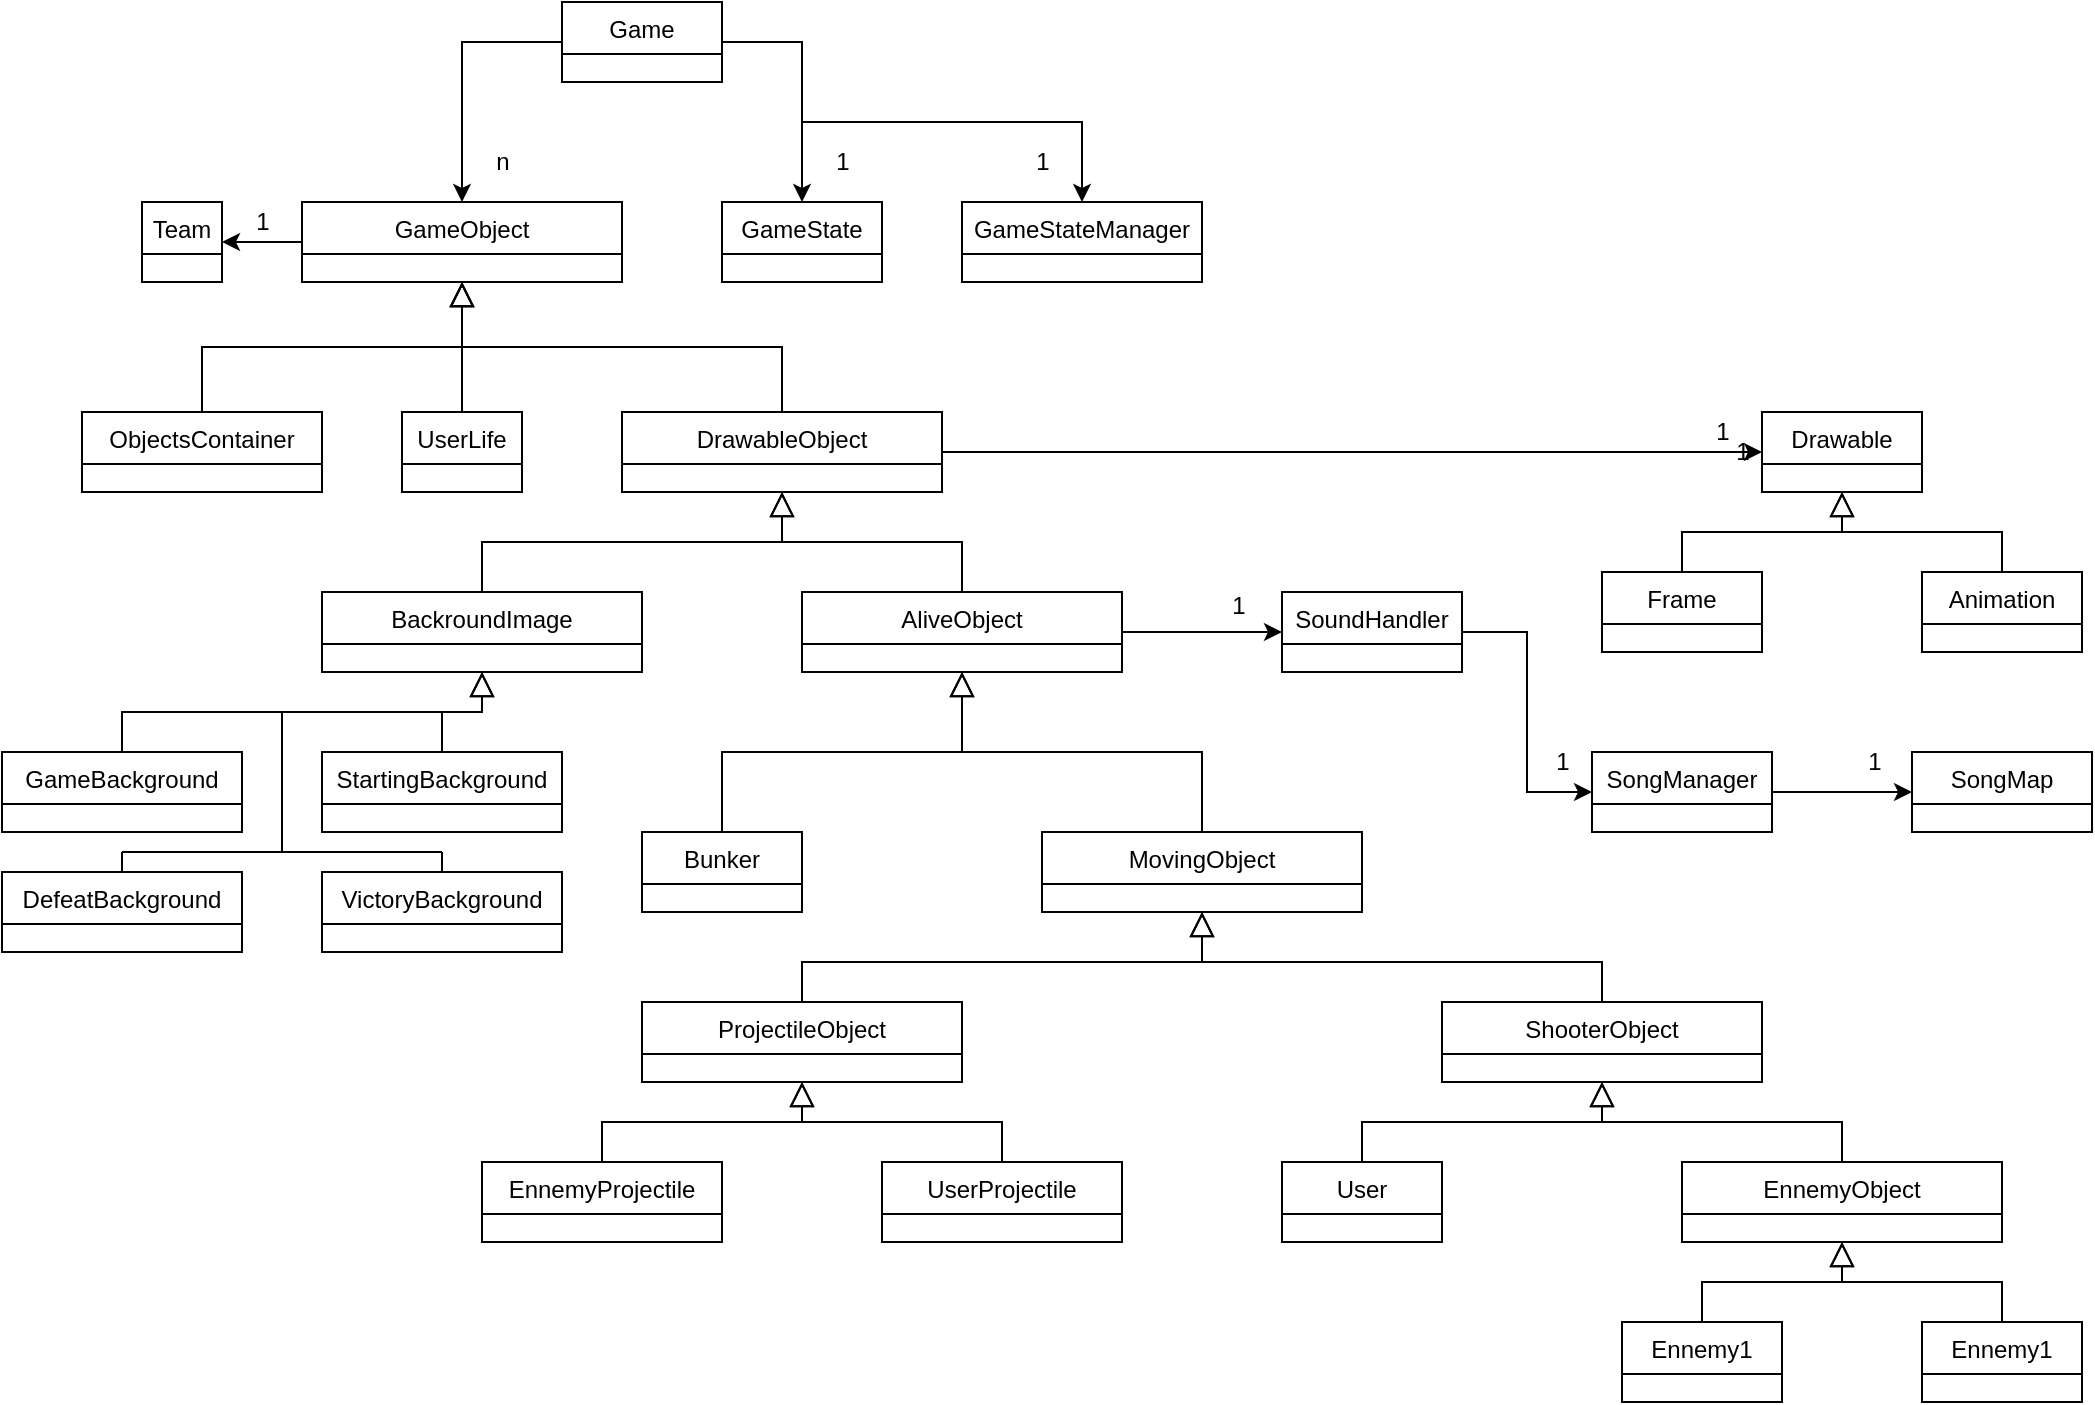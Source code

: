 <mxfile version="13.9.2" type="device"><diagram id="C5RBs43oDa-KdzZeNtuy" name="Page-1"><mxGraphModel dx="1747" dy="1731" grid="1" gridSize="10" guides="1" tooltips="1" connect="1" arrows="1" fold="1" page="1" pageScale="1" pageWidth="827" pageHeight="1169" math="0" shadow="0"><root><mxCell id="WIyWlLk6GJQsqaUBKTNV-0"/><mxCell id="WIyWlLk6GJQsqaUBKTNV-1" parent="WIyWlLk6GJQsqaUBKTNV-0"/><mxCell id="Ii4JJiSj4D_8ezxZ2XOl-52" style="edgeStyle=orthogonalEdgeStyle;rounded=0;orthogonalLoop=1;jettySize=auto;html=1;exitX=0;exitY=0.5;exitDx=0;exitDy=0;entryX=1;entryY=0.5;entryDx=0;entryDy=0;" edge="1" parent="WIyWlLk6GJQsqaUBKTNV-1" source="zkfFHV4jXpPFQw0GAbJ--0" target="Ii4JJiSj4D_8ezxZ2XOl-48"><mxGeometry relative="1" as="geometry"/></mxCell><mxCell id="zkfFHV4jXpPFQw0GAbJ--0" value="GameObject" style="swimlane;fontStyle=0;align=center;verticalAlign=top;childLayout=stackLayout;horizontal=1;startSize=26;horizontalStack=0;resizeParent=1;resizeLast=0;collapsible=1;marginBottom=0;rounded=0;shadow=0;strokeWidth=1;" parent="WIyWlLk6GJQsqaUBKTNV-1" vertex="1"><mxGeometry x="-170" y="40" width="160" height="40" as="geometry"><mxRectangle x="230" y="140" width="160" height="26" as="alternateBounds"/></mxGeometry></mxCell><mxCell id="Ii4JJiSj4D_8ezxZ2XOl-65" style="edgeStyle=orthogonalEdgeStyle;rounded=0;orthogonalLoop=1;jettySize=auto;html=1;exitX=1;exitY=0.5;exitDx=0;exitDy=0;entryX=0;entryY=0.5;entryDx=0;entryDy=0;" edge="1" parent="WIyWlLk6GJQsqaUBKTNV-1" source="zkfFHV4jXpPFQw0GAbJ--6" target="Ii4JJiSj4D_8ezxZ2XOl-64"><mxGeometry relative="1" as="geometry"/></mxCell><mxCell id="zkfFHV4jXpPFQw0GAbJ--6" value="DrawableObject" style="swimlane;fontStyle=0;align=center;verticalAlign=top;childLayout=stackLayout;horizontal=1;startSize=26;horizontalStack=0;resizeParent=1;resizeLast=0;collapsible=1;marginBottom=0;rounded=0;shadow=0;strokeWidth=1;" parent="WIyWlLk6GJQsqaUBKTNV-1" vertex="1"><mxGeometry x="-10" y="145" width="160" height="40" as="geometry"><mxRectangle x="130" y="380" width="160" height="26" as="alternateBounds"/></mxGeometry></mxCell><mxCell id="zkfFHV4jXpPFQw0GAbJ--12" value="" style="endArrow=block;endSize=10;endFill=0;shadow=0;strokeWidth=1;rounded=0;edgeStyle=elbowEdgeStyle;elbow=vertical;" parent="WIyWlLk6GJQsqaUBKTNV-1" source="zkfFHV4jXpPFQw0GAbJ--6" target="zkfFHV4jXpPFQw0GAbJ--0" edge="1"><mxGeometry width="160" relative="1" as="geometry"><mxPoint x="-10" y="203" as="sourcePoint"/><mxPoint x="-10" y="203" as="targetPoint"/></mxGeometry></mxCell><mxCell id="Ii4JJiSj4D_8ezxZ2XOl-75" style="edgeStyle=orthogonalEdgeStyle;rounded=0;orthogonalLoop=1;jettySize=auto;html=1;exitX=1;exitY=0.5;exitDx=0;exitDy=0;entryX=0;entryY=0.5;entryDx=0;entryDy=0;" edge="1" parent="WIyWlLk6GJQsqaUBKTNV-1" source="zkfFHV4jXpPFQw0GAbJ--13" target="Ii4JJiSj4D_8ezxZ2XOl-76"><mxGeometry relative="1" as="geometry"><mxPoint x="330" y="255" as="targetPoint"/></mxGeometry></mxCell><mxCell id="zkfFHV4jXpPFQw0GAbJ--13" value="AliveObject" style="swimlane;fontStyle=0;align=center;verticalAlign=top;childLayout=stackLayout;horizontal=1;startSize=26;horizontalStack=0;resizeParent=1;resizeLast=0;collapsible=1;marginBottom=0;rounded=0;shadow=0;strokeWidth=1;" parent="WIyWlLk6GJQsqaUBKTNV-1" vertex="1"><mxGeometry x="80" y="235" width="160" height="40" as="geometry"><mxRectangle x="340" y="380" width="170" height="26" as="alternateBounds"/></mxGeometry></mxCell><mxCell id="zkfFHV4jXpPFQw0GAbJ--17" value="MovingObject" style="swimlane;fontStyle=0;align=center;verticalAlign=top;childLayout=stackLayout;horizontal=1;startSize=26;horizontalStack=0;resizeParent=1;resizeLast=0;collapsible=1;marginBottom=0;rounded=0;shadow=0;strokeWidth=1;" parent="WIyWlLk6GJQsqaUBKTNV-1" vertex="1"><mxGeometry x="200" y="355" width="160" height="40" as="geometry"><mxRectangle x="550" y="140" width="160" height="26" as="alternateBounds"/></mxGeometry></mxCell><mxCell id="Ii4JJiSj4D_8ezxZ2XOl-0" value="" style="endArrow=block;endSize=10;endFill=0;shadow=0;strokeWidth=1;rounded=0;edgeStyle=elbowEdgeStyle;elbow=vertical;exitX=0.5;exitY=0;exitDx=0;exitDy=0;entryX=0.5;entryY=1;entryDx=0;entryDy=0;" edge="1" parent="WIyWlLk6GJQsqaUBKTNV-1" source="zkfFHV4jXpPFQw0GAbJ--13" target="zkfFHV4jXpPFQw0GAbJ--6"><mxGeometry width="160" relative="1" as="geometry"><mxPoint x="290" y="155" as="sourcePoint"/><mxPoint x="280" y="185" as="targetPoint"/></mxGeometry></mxCell><mxCell id="Ii4JJiSj4D_8ezxZ2XOl-1" value="" style="endArrow=block;endSize=10;endFill=0;shadow=0;strokeWidth=1;rounded=0;edgeStyle=elbowEdgeStyle;elbow=vertical;exitX=0.5;exitY=0;exitDx=0;exitDy=0;entryX=0.5;entryY=1;entryDx=0;entryDy=0;" edge="1" parent="WIyWlLk6GJQsqaUBKTNV-1" source="zkfFHV4jXpPFQw0GAbJ--17" target="zkfFHV4jXpPFQw0GAbJ--13"><mxGeometry width="160" relative="1" as="geometry"><mxPoint x="290" y="235" as="sourcePoint"/><mxPoint x="290" y="195" as="targetPoint"/></mxGeometry></mxCell><mxCell id="Ii4JJiSj4D_8ezxZ2XOl-2" value="ShooterObject" style="swimlane;fontStyle=0;align=center;verticalAlign=top;childLayout=stackLayout;horizontal=1;startSize=26;horizontalStack=0;resizeParent=1;resizeLast=0;collapsible=1;marginBottom=0;rounded=0;shadow=0;strokeWidth=1;" vertex="1" parent="WIyWlLk6GJQsqaUBKTNV-1"><mxGeometry x="400" y="440" width="160" height="40" as="geometry"><mxRectangle x="550" y="140" width="160" height="26" as="alternateBounds"/></mxGeometry></mxCell><mxCell id="Ii4JJiSj4D_8ezxZ2XOl-3" value="" style="endArrow=block;endSize=10;endFill=0;shadow=0;strokeWidth=1;rounded=0;edgeStyle=elbowEdgeStyle;elbow=vertical;exitX=0.5;exitY=0;exitDx=0;exitDy=0;entryX=0.5;entryY=1;entryDx=0;entryDy=0;" edge="1" parent="WIyWlLk6GJQsqaUBKTNV-1" source="Ii4JJiSj4D_8ezxZ2XOl-2" target="zkfFHV4jXpPFQw0GAbJ--17"><mxGeometry width="160" relative="1" as="geometry"><mxPoint x="290" y="315" as="sourcePoint"/><mxPoint x="320" y="420" as="targetPoint"/><Array as="points"><mxPoint x="380" y="420"/></Array></mxGeometry></mxCell><mxCell id="Ii4JJiSj4D_8ezxZ2XOl-4" value="EnnemyObject" style="swimlane;fontStyle=0;align=center;verticalAlign=top;childLayout=stackLayout;horizontal=1;startSize=26;horizontalStack=0;resizeParent=1;resizeLast=0;collapsible=1;marginBottom=0;rounded=0;shadow=0;strokeWidth=1;" vertex="1" parent="WIyWlLk6GJQsqaUBKTNV-1"><mxGeometry x="520" y="520" width="160" height="40" as="geometry"><mxRectangle x="550" y="140" width="160" height="26" as="alternateBounds"/></mxGeometry></mxCell><mxCell id="Ii4JJiSj4D_8ezxZ2XOl-5" value="User" style="swimlane;fontStyle=0;align=center;verticalAlign=top;childLayout=stackLayout;horizontal=1;startSize=26;horizontalStack=0;resizeParent=1;resizeLast=0;collapsible=1;marginBottom=0;rounded=0;shadow=0;strokeWidth=1;" vertex="1" parent="WIyWlLk6GJQsqaUBKTNV-1"><mxGeometry x="320" y="520" width="80" height="40" as="geometry"><mxRectangle x="550" y="140" width="160" height="26" as="alternateBounds"/></mxGeometry></mxCell><mxCell id="Ii4JJiSj4D_8ezxZ2XOl-6" value="" style="endArrow=block;endSize=10;endFill=0;shadow=0;strokeWidth=1;rounded=0;edgeStyle=elbowEdgeStyle;elbow=vertical;exitX=0.5;exitY=0;exitDx=0;exitDy=0;entryX=0.5;entryY=1;entryDx=0;entryDy=0;" edge="1" parent="WIyWlLk6GJQsqaUBKTNV-1" source="Ii4JJiSj4D_8ezxZ2XOl-5" target="Ii4JJiSj4D_8ezxZ2XOl-2"><mxGeometry width="160" relative="1" as="geometry"><mxPoint x="490" y="450" as="sourcePoint"/><mxPoint x="490" y="410" as="targetPoint"/></mxGeometry></mxCell><mxCell id="Ii4JJiSj4D_8ezxZ2XOl-7" value="" style="endArrow=block;endSize=10;endFill=0;shadow=0;strokeWidth=1;rounded=0;edgeStyle=elbowEdgeStyle;elbow=vertical;" edge="1" parent="WIyWlLk6GJQsqaUBKTNV-1" source="Ii4JJiSj4D_8ezxZ2XOl-4"><mxGeometry width="160" relative="1" as="geometry"><mxPoint x="370" y="530" as="sourcePoint"/><mxPoint x="480" y="480" as="targetPoint"/></mxGeometry></mxCell><mxCell id="Ii4JJiSj4D_8ezxZ2XOl-8" value="Ennemy1" style="swimlane;fontStyle=0;align=center;verticalAlign=top;childLayout=stackLayout;horizontal=1;startSize=26;horizontalStack=0;resizeParent=1;resizeLast=0;collapsible=1;marginBottom=0;rounded=0;shadow=0;strokeWidth=1;" vertex="1" parent="WIyWlLk6GJQsqaUBKTNV-1"><mxGeometry x="640" y="600" width="80" height="40" as="geometry"><mxRectangle x="550" y="140" width="160" height="26" as="alternateBounds"/></mxGeometry></mxCell><mxCell id="Ii4JJiSj4D_8ezxZ2XOl-9" value="Ennemy1" style="swimlane;fontStyle=0;align=center;verticalAlign=top;childLayout=stackLayout;horizontal=1;startSize=26;horizontalStack=0;resizeParent=1;resizeLast=0;collapsible=1;marginBottom=0;rounded=0;shadow=0;strokeWidth=1;" vertex="1" parent="WIyWlLk6GJQsqaUBKTNV-1"><mxGeometry x="490" y="600" width="80" height="40" as="geometry"><mxRectangle x="550" y="140" width="160" height="26" as="alternateBounds"/></mxGeometry></mxCell><mxCell id="Ii4JJiSj4D_8ezxZ2XOl-12" value="" style="endArrow=block;endSize=10;endFill=0;shadow=0;strokeWidth=1;rounded=0;edgeStyle=elbowEdgeStyle;elbow=vertical;exitX=0.5;exitY=0;exitDx=0;exitDy=0;" edge="1" parent="WIyWlLk6GJQsqaUBKTNV-1" source="Ii4JJiSj4D_8ezxZ2XOl-8" target="Ii4JJiSj4D_8ezxZ2XOl-4"><mxGeometry width="160" relative="1" as="geometry"><mxPoint x="610" y="530" as="sourcePoint"/><mxPoint x="490" y="490" as="targetPoint"/></mxGeometry></mxCell><mxCell id="Ii4JJiSj4D_8ezxZ2XOl-13" value="" style="endArrow=block;endSize=10;endFill=0;shadow=0;strokeWidth=1;rounded=0;edgeStyle=elbowEdgeStyle;elbow=vertical;exitX=0.5;exitY=0;exitDx=0;exitDy=0;entryX=0.5;entryY=1;entryDx=0;entryDy=0;" edge="1" parent="WIyWlLk6GJQsqaUBKTNV-1" source="Ii4JJiSj4D_8ezxZ2XOl-9" target="Ii4JJiSj4D_8ezxZ2XOl-4"><mxGeometry width="160" relative="1" as="geometry"><mxPoint x="620" y="540" as="sourcePoint"/><mxPoint x="500" y="500" as="targetPoint"/></mxGeometry></mxCell><mxCell id="Ii4JJiSj4D_8ezxZ2XOl-14" value="ProjectileObject" style="swimlane;fontStyle=0;align=center;verticalAlign=top;childLayout=stackLayout;horizontal=1;startSize=26;horizontalStack=0;resizeParent=1;resizeLast=0;collapsible=1;marginBottom=0;rounded=0;shadow=0;strokeWidth=1;" vertex="1" parent="WIyWlLk6GJQsqaUBKTNV-1"><mxGeometry y="440" width="160" height="40" as="geometry"><mxRectangle x="550" y="140" width="160" height="26" as="alternateBounds"/></mxGeometry></mxCell><mxCell id="Ii4JJiSj4D_8ezxZ2XOl-15" value="EnnemyProjectile" style="swimlane;fontStyle=0;align=center;verticalAlign=top;childLayout=stackLayout;horizontal=1;startSize=26;horizontalStack=0;resizeParent=1;resizeLast=0;collapsible=1;marginBottom=0;rounded=0;shadow=0;strokeWidth=1;" vertex="1" parent="WIyWlLk6GJQsqaUBKTNV-1"><mxGeometry x="-80" y="520" width="120" height="40" as="geometry"><mxRectangle x="550" y="140" width="160" height="26" as="alternateBounds"/></mxGeometry></mxCell><mxCell id="Ii4JJiSj4D_8ezxZ2XOl-16" value="UserProjectile" style="swimlane;fontStyle=0;align=center;verticalAlign=top;childLayout=stackLayout;horizontal=1;startSize=26;horizontalStack=0;resizeParent=1;resizeLast=0;collapsible=1;marginBottom=0;rounded=0;shadow=0;strokeWidth=1;" vertex="1" parent="WIyWlLk6GJQsqaUBKTNV-1"><mxGeometry x="120" y="520" width="120" height="40" as="geometry"><mxRectangle x="550" y="140" width="160" height="26" as="alternateBounds"/></mxGeometry></mxCell><mxCell id="Ii4JJiSj4D_8ezxZ2XOl-17" value="" style="endArrow=block;endSize=10;endFill=0;shadow=0;strokeWidth=1;rounded=0;edgeStyle=elbowEdgeStyle;elbow=vertical;entryX=0.5;entryY=1;entryDx=0;entryDy=0;" edge="1" parent="WIyWlLk6GJQsqaUBKTNV-1" source="Ii4JJiSj4D_8ezxZ2XOl-14" target="zkfFHV4jXpPFQw0GAbJ--17"><mxGeometry width="160" relative="1" as="geometry"><mxPoint x="490" y="395" as="sourcePoint"/><mxPoint x="280" y="400" as="targetPoint"/><Array as="points"><mxPoint x="180" y="420"/></Array></mxGeometry></mxCell><mxCell id="Ii4JJiSj4D_8ezxZ2XOl-18" value="" style="endArrow=block;endSize=10;endFill=0;shadow=0;strokeWidth=1;rounded=0;edgeStyle=elbowEdgeStyle;elbow=vertical;exitX=0.5;exitY=0;exitDx=0;exitDy=0;entryX=0.5;entryY=1;entryDx=0;entryDy=0;" edge="1" parent="WIyWlLk6GJQsqaUBKTNV-1" source="Ii4JJiSj4D_8ezxZ2XOl-15" target="Ii4JJiSj4D_8ezxZ2XOl-14"><mxGeometry width="160" relative="1" as="geometry"><mxPoint x="90" y="450" as="sourcePoint"/><mxPoint x="290" y="410" as="targetPoint"/></mxGeometry></mxCell><mxCell id="Ii4JJiSj4D_8ezxZ2XOl-19" value="" style="endArrow=block;endSize=10;endFill=0;shadow=0;strokeWidth=1;rounded=0;edgeStyle=elbowEdgeStyle;elbow=vertical;exitX=0.5;exitY=0;exitDx=0;exitDy=0;" edge="1" parent="WIyWlLk6GJQsqaUBKTNV-1" source="Ii4JJiSj4D_8ezxZ2XOl-16"><mxGeometry width="160" relative="1" as="geometry"><mxPoint x="100" y="460" as="sourcePoint"/><mxPoint x="80" y="480" as="targetPoint"/></mxGeometry></mxCell><mxCell id="Ii4JJiSj4D_8ezxZ2XOl-20" value="Bunker" style="swimlane;fontStyle=0;align=center;verticalAlign=top;childLayout=stackLayout;horizontal=1;startSize=26;horizontalStack=0;resizeParent=1;resizeLast=0;collapsible=1;marginBottom=0;rounded=0;shadow=0;strokeWidth=1;" vertex="1" parent="WIyWlLk6GJQsqaUBKTNV-1"><mxGeometry y="355" width="80" height="40" as="geometry"><mxRectangle x="550" y="140" width="160" height="26" as="alternateBounds"/></mxGeometry></mxCell><mxCell id="Ii4JJiSj4D_8ezxZ2XOl-21" value="" style="endArrow=block;endSize=10;endFill=0;shadow=0;strokeWidth=1;rounded=0;edgeStyle=elbowEdgeStyle;elbow=vertical;exitX=0.5;exitY=0;exitDx=0;exitDy=0;entryX=0.5;entryY=1;entryDx=0;entryDy=0;" edge="1" parent="WIyWlLk6GJQsqaUBKTNV-1" source="Ii4JJiSj4D_8ezxZ2XOl-20" target="zkfFHV4jXpPFQw0GAbJ--13"><mxGeometry width="160" relative="1" as="geometry"><mxPoint x="410.0" y="315.0" as="sourcePoint"/><mxPoint x="280" y="265" as="targetPoint"/></mxGeometry></mxCell><mxCell id="Ii4JJiSj4D_8ezxZ2XOl-23" value="BackroundImage" style="swimlane;fontStyle=0;align=center;verticalAlign=top;childLayout=stackLayout;horizontal=1;startSize=26;horizontalStack=0;resizeParent=1;resizeLast=0;collapsible=1;marginBottom=0;rounded=0;shadow=0;strokeWidth=1;" vertex="1" parent="WIyWlLk6GJQsqaUBKTNV-1"><mxGeometry x="-160" y="235" width="160" height="40" as="geometry"><mxRectangle x="340" y="380" width="170" height="26" as="alternateBounds"/></mxGeometry></mxCell><mxCell id="Ii4JJiSj4D_8ezxZ2XOl-24" value="" style="endArrow=block;endSize=10;endFill=0;shadow=0;strokeWidth=1;rounded=0;edgeStyle=elbowEdgeStyle;elbow=vertical;exitX=0.5;exitY=0;exitDx=0;exitDy=0;" edge="1" parent="WIyWlLk6GJQsqaUBKTNV-1" source="Ii4JJiSj4D_8ezxZ2XOl-23"><mxGeometry width="160" relative="1" as="geometry"><mxPoint x="290" y="235.0" as="sourcePoint"/><mxPoint x="70" y="185" as="targetPoint"/></mxGeometry></mxCell><mxCell id="Ii4JJiSj4D_8ezxZ2XOl-25" value="DefeatBackground" style="swimlane;fontStyle=0;align=center;verticalAlign=top;childLayout=stackLayout;horizontal=1;startSize=26;horizontalStack=0;resizeParent=1;resizeLast=0;collapsible=1;marginBottom=0;rounded=0;shadow=0;strokeWidth=1;" vertex="1" parent="WIyWlLk6GJQsqaUBKTNV-1"><mxGeometry x="-320" y="375" width="120" height="40" as="geometry"><mxRectangle x="550" y="140" width="160" height="26" as="alternateBounds"/></mxGeometry></mxCell><mxCell id="Ii4JJiSj4D_8ezxZ2XOl-26" value="GameBackground" style="swimlane;fontStyle=0;align=center;verticalAlign=top;childLayout=stackLayout;horizontal=1;startSize=26;horizontalStack=0;resizeParent=1;resizeLast=0;collapsible=1;marginBottom=0;rounded=0;shadow=0;strokeWidth=1;" vertex="1" parent="WIyWlLk6GJQsqaUBKTNV-1"><mxGeometry x="-320" y="315" width="120" height="40" as="geometry"><mxRectangle x="550" y="140" width="160" height="26" as="alternateBounds"/></mxGeometry></mxCell><mxCell id="Ii4JJiSj4D_8ezxZ2XOl-27" value="StartingBackground" style="swimlane;fontStyle=0;align=center;verticalAlign=top;childLayout=stackLayout;horizontal=1;startSize=26;horizontalStack=0;resizeParent=1;resizeLast=0;collapsible=1;marginBottom=0;rounded=0;shadow=0;strokeWidth=1;" vertex="1" parent="WIyWlLk6GJQsqaUBKTNV-1"><mxGeometry x="-160" y="315" width="120" height="40" as="geometry"><mxRectangle x="550" y="140" width="160" height="26" as="alternateBounds"/></mxGeometry></mxCell><mxCell id="Ii4JJiSj4D_8ezxZ2XOl-28" value="VictoryBackground" style="swimlane;fontStyle=0;align=center;verticalAlign=top;childLayout=stackLayout;horizontal=1;startSize=26;horizontalStack=0;resizeParent=1;resizeLast=0;collapsible=1;marginBottom=0;rounded=0;shadow=0;strokeWidth=1;" vertex="1" parent="WIyWlLk6GJQsqaUBKTNV-1"><mxGeometry x="-160" y="375" width="120" height="40" as="geometry"><mxRectangle x="550" y="140" width="160" height="26" as="alternateBounds"/></mxGeometry></mxCell><mxCell id="Ii4JJiSj4D_8ezxZ2XOl-31" value="" style="endArrow=block;endSize=10;endFill=0;shadow=0;strokeWidth=1;rounded=0;edgeStyle=elbowEdgeStyle;elbow=vertical;exitX=0.5;exitY=0;exitDx=0;exitDy=0;entryX=0.5;entryY=1;entryDx=0;entryDy=0;" edge="1" parent="WIyWlLk6GJQsqaUBKTNV-1" target="Ii4JJiSj4D_8ezxZ2XOl-23"><mxGeometry width="160" relative="1" as="geometry"><mxPoint x="-260" y="315.0" as="sourcePoint"/><mxPoint x="-30" y="275.0" as="targetPoint"/></mxGeometry></mxCell><mxCell id="Ii4JJiSj4D_8ezxZ2XOl-34" value="" style="endArrow=block;endSize=10;endFill=0;shadow=0;strokeWidth=1;rounded=0;edgeStyle=elbowEdgeStyle;elbow=vertical;exitX=0.5;exitY=0;exitDx=0;exitDy=0;" edge="1" parent="WIyWlLk6GJQsqaUBKTNV-1" source="Ii4JJiSj4D_8ezxZ2XOl-27"><mxGeometry width="160" relative="1" as="geometry"><mxPoint x="-250" y="325.0" as="sourcePoint"/><mxPoint x="-80" y="275" as="targetPoint"/></mxGeometry></mxCell><mxCell id="Ii4JJiSj4D_8ezxZ2XOl-35" value="" style="endArrow=none;html=1;exitX=0.5;exitY=0;exitDx=0;exitDy=0;" edge="1" parent="WIyWlLk6GJQsqaUBKTNV-1" source="Ii4JJiSj4D_8ezxZ2XOl-25"><mxGeometry width="50" height="50" relative="1" as="geometry"><mxPoint x="-230" y="375" as="sourcePoint"/><mxPoint x="-260" y="365" as="targetPoint"/></mxGeometry></mxCell><mxCell id="Ii4JJiSj4D_8ezxZ2XOl-36" value="" style="endArrow=none;html=1;" edge="1" parent="WIyWlLk6GJQsqaUBKTNV-1"><mxGeometry width="50" height="50" relative="1" as="geometry"><mxPoint x="-260" y="365" as="sourcePoint"/><mxPoint x="-100" y="365" as="targetPoint"/></mxGeometry></mxCell><mxCell id="Ii4JJiSj4D_8ezxZ2XOl-37" value="" style="endArrow=none;html=1;exitX=0.5;exitY=0;exitDx=0;exitDy=0;" edge="1" parent="WIyWlLk6GJQsqaUBKTNV-1" source="Ii4JJiSj4D_8ezxZ2XOl-28"><mxGeometry width="50" height="50" relative="1" as="geometry"><mxPoint x="-250" y="385" as="sourcePoint"/><mxPoint x="-100" y="365" as="targetPoint"/></mxGeometry></mxCell><mxCell id="Ii4JJiSj4D_8ezxZ2XOl-38" value="" style="endArrow=none;html=1;" edge="1" parent="WIyWlLk6GJQsqaUBKTNV-1"><mxGeometry width="50" height="50" relative="1" as="geometry"><mxPoint x="-180" y="365" as="sourcePoint"/><mxPoint x="-180" y="295" as="targetPoint"/></mxGeometry></mxCell><mxCell id="Ii4JJiSj4D_8ezxZ2XOl-39" value="UserLife" style="swimlane;fontStyle=0;align=center;verticalAlign=top;childLayout=stackLayout;horizontal=1;startSize=26;horizontalStack=0;resizeParent=1;resizeLast=0;collapsible=1;marginBottom=0;rounded=0;shadow=0;strokeWidth=1;" vertex="1" parent="WIyWlLk6GJQsqaUBKTNV-1"><mxGeometry x="-120" y="145" width="60" height="40" as="geometry"><mxRectangle x="550" y="140" width="160" height="26" as="alternateBounds"/></mxGeometry></mxCell><mxCell id="Ii4JJiSj4D_8ezxZ2XOl-40" value="ObjectsContainer" style="swimlane;fontStyle=0;align=center;verticalAlign=top;childLayout=stackLayout;horizontal=1;startSize=26;horizontalStack=0;resizeParent=1;resizeLast=0;collapsible=1;marginBottom=0;rounded=0;shadow=0;strokeWidth=1;" vertex="1" parent="WIyWlLk6GJQsqaUBKTNV-1"><mxGeometry x="-280" y="145" width="120" height="40" as="geometry"><mxRectangle x="550" y="140" width="160" height="26" as="alternateBounds"/></mxGeometry></mxCell><mxCell id="Ii4JJiSj4D_8ezxZ2XOl-41" value="" style="endArrow=block;endSize=10;endFill=0;shadow=0;strokeWidth=1;rounded=0;edgeStyle=elbowEdgeStyle;elbow=vertical;exitX=0.5;exitY=0;exitDx=0;exitDy=0;" edge="1" parent="WIyWlLk6GJQsqaUBKTNV-1" source="Ii4JJiSj4D_8ezxZ2XOl-39"><mxGeometry width="160" relative="1" as="geometry"><mxPoint x="80" y="130" as="sourcePoint"/><mxPoint x="-90" y="80" as="targetPoint"/></mxGeometry></mxCell><mxCell id="Ii4JJiSj4D_8ezxZ2XOl-42" value="" style="endArrow=block;endSize=10;endFill=0;shadow=0;strokeWidth=1;rounded=0;edgeStyle=elbowEdgeStyle;elbow=vertical;" edge="1" parent="WIyWlLk6GJQsqaUBKTNV-1" source="Ii4JJiSj4D_8ezxZ2XOl-40"><mxGeometry width="160" relative="1" as="geometry"><mxPoint x="90" y="140" as="sourcePoint"/><mxPoint x="-90" y="80" as="targetPoint"/></mxGeometry></mxCell><mxCell id="Ii4JJiSj4D_8ezxZ2XOl-56" style="edgeStyle=orthogonalEdgeStyle;rounded=0;orthogonalLoop=1;jettySize=auto;html=1;exitX=1;exitY=0.5;exitDx=0;exitDy=0;entryX=0.5;entryY=0;entryDx=0;entryDy=0;" edge="1" parent="WIyWlLk6GJQsqaUBKTNV-1" source="Ii4JJiSj4D_8ezxZ2XOl-43" target="Ii4JJiSj4D_8ezxZ2XOl-55"><mxGeometry relative="1" as="geometry"><Array as="points"><mxPoint x="80" y="-40"/><mxPoint x="80"/><mxPoint x="220"/></Array></mxGeometry></mxCell><mxCell id="Ii4JJiSj4D_8ezxZ2XOl-60" style="edgeStyle=orthogonalEdgeStyle;rounded=0;orthogonalLoop=1;jettySize=auto;html=1;exitX=1;exitY=0.5;exitDx=0;exitDy=0;entryX=0.5;entryY=0;entryDx=0;entryDy=0;" edge="1" parent="WIyWlLk6GJQsqaUBKTNV-1" source="Ii4JJiSj4D_8ezxZ2XOl-43" target="Ii4JJiSj4D_8ezxZ2XOl-44"><mxGeometry relative="1" as="geometry"/></mxCell><mxCell id="Ii4JJiSj4D_8ezxZ2XOl-43" value="Game" style="swimlane;fontStyle=0;align=center;verticalAlign=top;childLayout=stackLayout;horizontal=1;startSize=26;horizontalStack=0;resizeParent=1;resizeLast=0;collapsible=1;marginBottom=0;rounded=0;shadow=0;strokeWidth=1;" vertex="1" parent="WIyWlLk6GJQsqaUBKTNV-1"><mxGeometry x="-40" y="-60" width="80" height="40" as="geometry"><mxRectangle x="550" y="140" width="160" height="26" as="alternateBounds"/></mxGeometry></mxCell><mxCell id="Ii4JJiSj4D_8ezxZ2XOl-44" value="GameState" style="swimlane;fontStyle=0;align=center;verticalAlign=top;childLayout=stackLayout;horizontal=1;startSize=26;horizontalStack=0;resizeParent=1;resizeLast=0;collapsible=1;marginBottom=0;rounded=0;shadow=0;strokeWidth=1;" vertex="1" parent="WIyWlLk6GJQsqaUBKTNV-1"><mxGeometry x="40" y="40" width="80" height="40" as="geometry"><mxRectangle x="550" y="140" width="160" height="26" as="alternateBounds"/></mxGeometry></mxCell><mxCell id="Ii4JJiSj4D_8ezxZ2XOl-48" value="Team" style="swimlane;fontStyle=0;align=center;verticalAlign=top;childLayout=stackLayout;horizontal=1;startSize=26;horizontalStack=0;resizeParent=1;resizeLast=0;collapsible=1;marginBottom=0;rounded=0;shadow=0;strokeWidth=1;" vertex="1" parent="WIyWlLk6GJQsqaUBKTNV-1"><mxGeometry x="-250" y="40" width="40" height="40" as="geometry"><mxRectangle x="550" y="140" width="160" height="26" as="alternateBounds"/></mxGeometry></mxCell><mxCell id="Ii4JJiSj4D_8ezxZ2XOl-53" value="1" style="text;html=1;align=center;verticalAlign=middle;resizable=0;points=[];autosize=1;" vertex="1" parent="WIyWlLk6GJQsqaUBKTNV-1"><mxGeometry x="-200" y="40" width="20" height="20" as="geometry"/></mxCell><mxCell id="Ii4JJiSj4D_8ezxZ2XOl-55" value="GameStateManager" style="swimlane;fontStyle=0;align=center;verticalAlign=top;childLayout=stackLayout;horizontal=1;startSize=26;horizontalStack=0;resizeParent=1;resizeLast=0;collapsible=1;marginBottom=0;rounded=0;shadow=0;strokeWidth=1;" vertex="1" parent="WIyWlLk6GJQsqaUBKTNV-1"><mxGeometry x="160" y="40" width="120" height="40" as="geometry"><mxRectangle x="550" y="140" width="160" height="26" as="alternateBounds"/></mxGeometry></mxCell><mxCell id="Ii4JJiSj4D_8ezxZ2XOl-57" value="1" style="text;html=1;align=center;verticalAlign=middle;resizable=0;points=[];autosize=1;" vertex="1" parent="WIyWlLk6GJQsqaUBKTNV-1"><mxGeometry x="190" y="10" width="20" height="20" as="geometry"/></mxCell><mxCell id="Ii4JJiSj4D_8ezxZ2XOl-61" value="1" style="text;html=1;align=center;verticalAlign=middle;resizable=0;points=[];autosize=1;" vertex="1" parent="WIyWlLk6GJQsqaUBKTNV-1"><mxGeometry x="90" y="10" width="20" height="20" as="geometry"/></mxCell><mxCell id="Ii4JJiSj4D_8ezxZ2XOl-62" style="edgeStyle=orthogonalEdgeStyle;rounded=0;orthogonalLoop=1;jettySize=auto;html=1;exitX=0;exitY=0.5;exitDx=0;exitDy=0;entryX=0.5;entryY=0;entryDx=0;entryDy=0;" edge="1" parent="WIyWlLk6GJQsqaUBKTNV-1" source="Ii4JJiSj4D_8ezxZ2XOl-43" target="zkfFHV4jXpPFQw0GAbJ--0"><mxGeometry relative="1" as="geometry"><mxPoint x="50" y="-30.0" as="sourcePoint"/><mxPoint x="90" y="50.0" as="targetPoint"/></mxGeometry></mxCell><mxCell id="Ii4JJiSj4D_8ezxZ2XOl-63" value="n" style="text;html=1;align=center;verticalAlign=middle;resizable=0;points=[];autosize=1;" vertex="1" parent="WIyWlLk6GJQsqaUBKTNV-1"><mxGeometry x="-80" y="10" width="20" height="20" as="geometry"/></mxCell><mxCell id="Ii4JJiSj4D_8ezxZ2XOl-64" value="Drawable" style="swimlane;fontStyle=0;align=center;verticalAlign=top;childLayout=stackLayout;horizontal=1;startSize=26;horizontalStack=0;resizeParent=1;resizeLast=0;collapsible=1;marginBottom=0;rounded=0;shadow=0;strokeWidth=1;" vertex="1" parent="WIyWlLk6GJQsqaUBKTNV-1"><mxGeometry x="560" y="145" width="80" height="40" as="geometry"><mxRectangle x="550" y="140" width="160" height="26" as="alternateBounds"/></mxGeometry></mxCell><mxCell id="Ii4JJiSj4D_8ezxZ2XOl-66" value="1" style="text;html=1;align=center;verticalAlign=middle;resizable=0;points=[];autosize=1;" vertex="1" parent="WIyWlLk6GJQsqaUBKTNV-1"><mxGeometry x="530" y="145" width="20" height="20" as="geometry"/></mxCell><mxCell id="Ii4JJiSj4D_8ezxZ2XOl-69" value="Frame" style="swimlane;fontStyle=0;align=center;verticalAlign=top;childLayout=stackLayout;horizontal=1;startSize=26;horizontalStack=0;resizeParent=1;resizeLast=0;collapsible=1;marginBottom=0;rounded=0;shadow=0;strokeWidth=1;" vertex="1" parent="WIyWlLk6GJQsqaUBKTNV-1"><mxGeometry x="480" y="225" width="80" height="40" as="geometry"><mxRectangle x="550" y="140" width="160" height="26" as="alternateBounds"/></mxGeometry></mxCell><mxCell id="Ii4JJiSj4D_8ezxZ2XOl-70" value="Animation" style="swimlane;fontStyle=0;align=center;verticalAlign=top;childLayout=stackLayout;horizontal=1;startSize=26;horizontalStack=0;resizeParent=1;resizeLast=0;collapsible=1;marginBottom=0;rounded=0;shadow=0;strokeWidth=1;" vertex="1" parent="WIyWlLk6GJQsqaUBKTNV-1"><mxGeometry x="640" y="225" width="80" height="40" as="geometry"><mxRectangle x="550" y="140" width="160" height="26" as="alternateBounds"/></mxGeometry></mxCell><mxCell id="Ii4JJiSj4D_8ezxZ2XOl-72" value="" style="endArrow=block;endSize=10;endFill=0;shadow=0;strokeWidth=1;rounded=0;edgeStyle=elbowEdgeStyle;elbow=vertical;exitX=0.5;exitY=0;exitDx=0;exitDy=0;entryX=0.5;entryY=1;entryDx=0;entryDy=0;" edge="1" parent="WIyWlLk6GJQsqaUBKTNV-1" target="Ii4JJiSj4D_8ezxZ2XOl-64"><mxGeometry width="160" relative="1" as="geometry"><mxPoint x="520" y="225.0" as="sourcePoint"/><mxPoint x="360" y="185.0" as="targetPoint"/></mxGeometry></mxCell><mxCell id="Ii4JJiSj4D_8ezxZ2XOl-73" value="" style="endArrow=block;endSize=10;endFill=0;shadow=0;strokeWidth=1;rounded=0;edgeStyle=elbowEdgeStyle;elbow=vertical;exitX=0.5;exitY=0;exitDx=0;exitDy=0;" edge="1" parent="WIyWlLk6GJQsqaUBKTNV-1" source="Ii4JJiSj4D_8ezxZ2XOl-70"><mxGeometry width="160" relative="1" as="geometry"><mxPoint x="460" y="325.0" as="sourcePoint"/><mxPoint x="600" y="185" as="targetPoint"/></mxGeometry></mxCell><mxCell id="Ii4JJiSj4D_8ezxZ2XOl-82" style="edgeStyle=orthogonalEdgeStyle;rounded=0;orthogonalLoop=1;jettySize=auto;html=1;exitX=1;exitY=0.5;exitDx=0;exitDy=0;entryX=0;entryY=0.5;entryDx=0;entryDy=0;" edge="1" parent="WIyWlLk6GJQsqaUBKTNV-1" source="Ii4JJiSj4D_8ezxZ2XOl-76" target="Ii4JJiSj4D_8ezxZ2XOl-81"><mxGeometry relative="1" as="geometry"/></mxCell><mxCell id="Ii4JJiSj4D_8ezxZ2XOl-76" value="SoundHandler" style="swimlane;fontStyle=0;align=center;verticalAlign=top;childLayout=stackLayout;horizontal=1;startSize=26;horizontalStack=0;resizeParent=1;resizeLast=0;collapsible=1;marginBottom=0;rounded=0;shadow=0;strokeWidth=1;" vertex="1" parent="WIyWlLk6GJQsqaUBKTNV-1"><mxGeometry x="320" y="235" width="90" height="40" as="geometry"><mxRectangle x="550" y="140" width="160" height="26" as="alternateBounds"/></mxGeometry></mxCell><mxCell id="Ii4JJiSj4D_8ezxZ2XOl-77" value="1" style="text;html=1;align=center;verticalAlign=middle;resizable=0;points=[];autosize=1;" vertex="1" parent="WIyWlLk6GJQsqaUBKTNV-1"><mxGeometry x="540" y="155" width="20" height="20" as="geometry"/></mxCell><mxCell id="Ii4JJiSj4D_8ezxZ2XOl-79" value="1" style="text;html=1;align=center;verticalAlign=middle;resizable=0;points=[];autosize=1;" vertex="1" parent="WIyWlLk6GJQsqaUBKTNV-1"><mxGeometry x="288" y="232" width="20" height="20" as="geometry"/></mxCell><mxCell id="Ii4JJiSj4D_8ezxZ2XOl-84" style="edgeStyle=orthogonalEdgeStyle;rounded=0;orthogonalLoop=1;jettySize=auto;html=1;exitX=1;exitY=0.5;exitDx=0;exitDy=0;entryX=0;entryY=0.5;entryDx=0;entryDy=0;" edge="1" parent="WIyWlLk6GJQsqaUBKTNV-1" source="Ii4JJiSj4D_8ezxZ2XOl-81" target="Ii4JJiSj4D_8ezxZ2XOl-83"><mxGeometry relative="1" as="geometry"/></mxCell><mxCell id="Ii4JJiSj4D_8ezxZ2XOl-81" value="SongManager" style="swimlane;fontStyle=0;align=center;verticalAlign=top;childLayout=stackLayout;horizontal=1;startSize=26;horizontalStack=0;resizeParent=1;resizeLast=0;collapsible=1;marginBottom=0;rounded=0;shadow=0;strokeWidth=1;" vertex="1" parent="WIyWlLk6GJQsqaUBKTNV-1"><mxGeometry x="475" y="315" width="90" height="40" as="geometry"><mxRectangle x="550" y="140" width="160" height="26" as="alternateBounds"/></mxGeometry></mxCell><mxCell id="Ii4JJiSj4D_8ezxZ2XOl-83" value="SongMap" style="swimlane;fontStyle=0;align=center;verticalAlign=top;childLayout=stackLayout;horizontal=1;startSize=26;horizontalStack=0;resizeParent=1;resizeLast=0;collapsible=1;marginBottom=0;rounded=0;shadow=0;strokeWidth=1;" vertex="1" parent="WIyWlLk6GJQsqaUBKTNV-1"><mxGeometry x="635" y="315" width="90" height="40" as="geometry"><mxRectangle x="550" y="140" width="160" height="26" as="alternateBounds"/></mxGeometry></mxCell><mxCell id="Ii4JJiSj4D_8ezxZ2XOl-85" value="1" style="text;html=1;align=center;verticalAlign=middle;resizable=0;points=[];autosize=1;" vertex="1" parent="WIyWlLk6GJQsqaUBKTNV-1"><mxGeometry x="450" y="310" width="20" height="20" as="geometry"/></mxCell><mxCell id="Ii4JJiSj4D_8ezxZ2XOl-86" value="1" style="text;html=1;align=center;verticalAlign=middle;resizable=0;points=[];autosize=1;" vertex="1" parent="WIyWlLk6GJQsqaUBKTNV-1"><mxGeometry x="606" y="310" width="20" height="20" as="geometry"/></mxCell></root></mxGraphModel></diagram></mxfile>